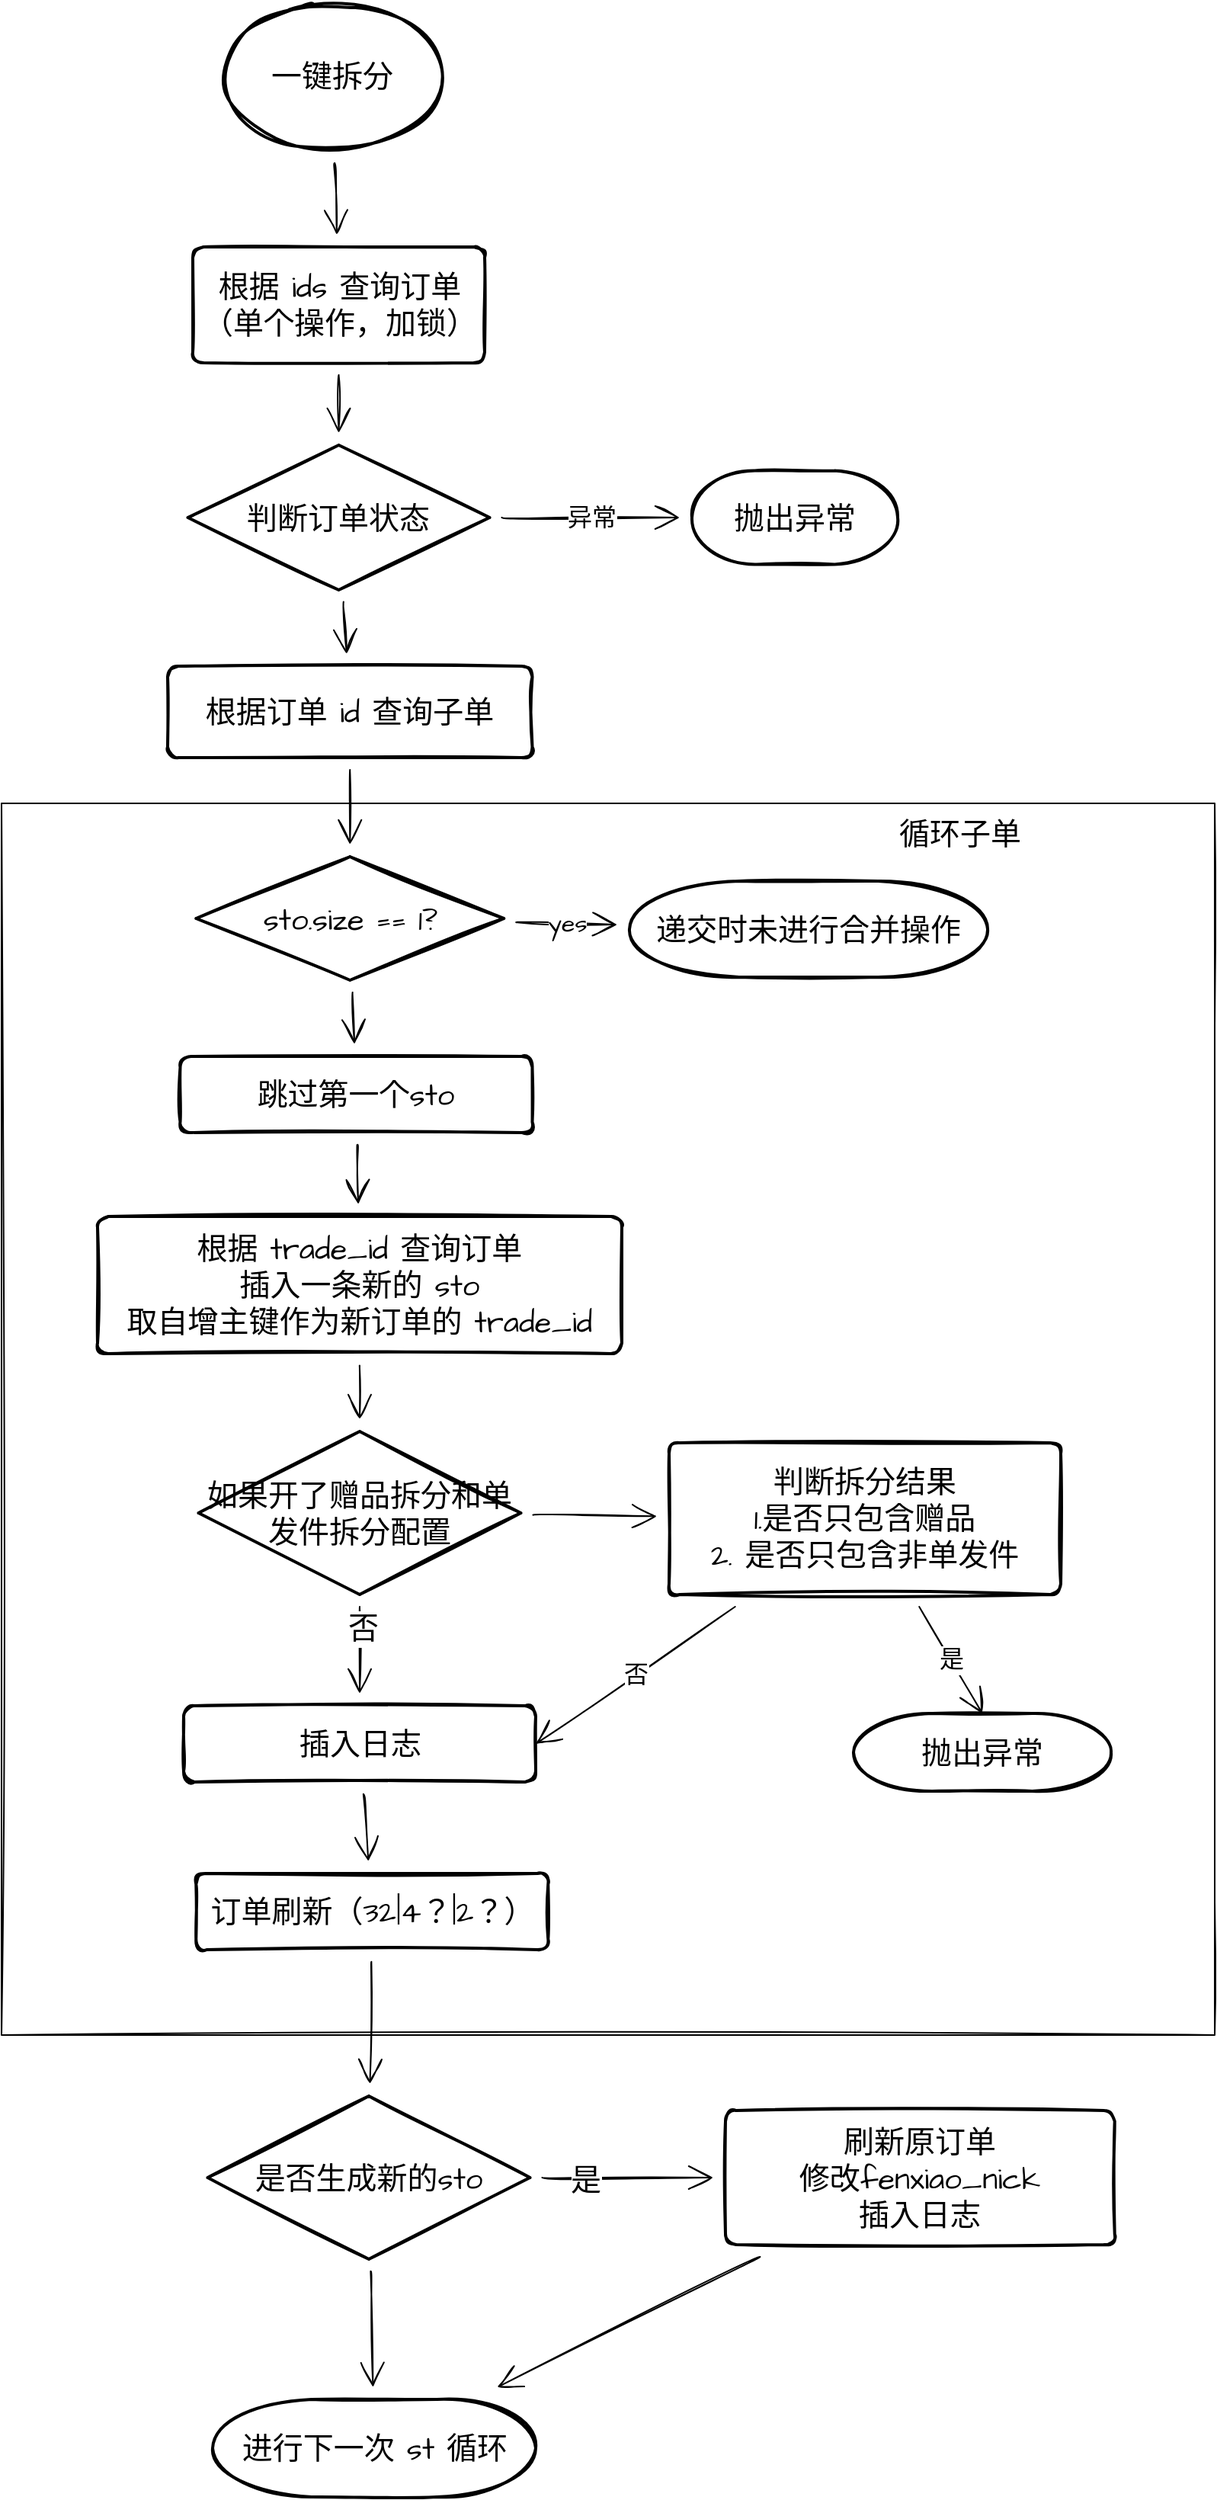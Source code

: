 <mxfile version="15.9.6" type="github">
  <diagram id="uhLY-ic7RiXZPrAS8pwG" name="第 1 页">
    <mxGraphModel dx="1902" dy="685" grid="0" gridSize="10" guides="1" tooltips="1" connect="1" arrows="1" fold="1" page="0" pageScale="1" pageWidth="827" pageHeight="1169" math="0" shadow="0">
      <root>
        <mxCell id="0" />
        <mxCell id="1" parent="0" />
        <mxCell id="Fv4V9yx8pxaX2ro8pe0i-17" value="" style="whiteSpace=wrap;html=1;sketch=1;hachureGap=4;fontFamily=Architects Daughter;fontSource=https%3A%2F%2Ffonts.googleapis.com%2Fcss%3Ffamily%3DArchitects%2BDaughter;fontSize=20;" vertex="1" parent="1">
          <mxGeometry x="-122" y="656" width="796" height="808" as="geometry" />
        </mxCell>
        <mxCell id="Fv4V9yx8pxaX2ro8pe0i-11" value="" style="edgeStyle=none;curved=1;rounded=0;sketch=1;hachureGap=4;orthogonalLoop=1;jettySize=auto;html=1;fontFamily=Architects Daughter;fontSource=https%3A%2F%2Ffonts.googleapis.com%2Fcss%3Ffamily%3DArchitects%2BDaughter;fontSize=16;endArrow=open;startSize=14;endSize=14;sourcePerimeterSpacing=8;targetPerimeterSpacing=8;" edge="1" parent="1" source="Fv4V9yx8pxaX2ro8pe0i-5" target="Fv4V9yx8pxaX2ro8pe0i-10">
          <mxGeometry relative="1" as="geometry" />
        </mxCell>
        <mxCell id="Fv4V9yx8pxaX2ro8pe0i-5" value="根据 ids 查询订单&lt;br&gt;（单个操作，加锁）" style="rounded=1;whiteSpace=wrap;html=1;absoluteArcSize=1;arcSize=14;strokeWidth=2;sketch=1;hachureGap=4;fontFamily=Architects Daughter;fontSource=https%3A%2F%2Ffonts.googleapis.com%2Fcss%3Ffamily%3DArchitects%2BDaughter;fontSize=20;" vertex="1" parent="1">
          <mxGeometry x="3.5" y="291" width="191.5" height="76" as="geometry" />
        </mxCell>
        <mxCell id="Fv4V9yx8pxaX2ro8pe0i-7" value="" style="edgeStyle=none;curved=1;rounded=0;sketch=1;hachureGap=4;orthogonalLoop=1;jettySize=auto;html=1;fontFamily=Architects Daughter;fontSource=https%3A%2F%2Ffonts.googleapis.com%2Fcss%3Ffamily%3DArchitects%2BDaughter;fontSize=16;endArrow=open;startSize=14;endSize=14;sourcePerimeterSpacing=8;targetPerimeterSpacing=8;" edge="1" parent="1" source="Fv4V9yx8pxaX2ro8pe0i-6" target="Fv4V9yx8pxaX2ro8pe0i-5">
          <mxGeometry relative="1" as="geometry" />
        </mxCell>
        <mxCell id="Fv4V9yx8pxaX2ro8pe0i-6" value="一键拆分" style="strokeWidth=2;html=1;shape=mxgraph.flowchart.start_2;whiteSpace=wrap;sketch=1;hachureGap=4;fontFamily=Architects Daughter;fontSource=https%3A%2F%2Ffonts.googleapis.com%2Fcss%3Ffamily%3DArchitects%2BDaughter;fontSize=20;" vertex="1" parent="1">
          <mxGeometry x="20" y="130" width="150" height="98" as="geometry" />
        </mxCell>
        <mxCell id="Fv4V9yx8pxaX2ro8pe0i-14" value="异常" style="edgeStyle=none;curved=1;rounded=0;sketch=1;hachureGap=4;orthogonalLoop=1;jettySize=auto;html=1;fontFamily=Architects Daughter;fontSource=https%3A%2F%2Ffonts.googleapis.com%2Fcss%3Ffamily%3DArchitects%2BDaughter;fontSize=16;endArrow=open;startSize=14;endSize=14;sourcePerimeterSpacing=8;targetPerimeterSpacing=8;" edge="1" parent="1" source="Fv4V9yx8pxaX2ro8pe0i-10" target="Fv4V9yx8pxaX2ro8pe0i-12">
          <mxGeometry relative="1" as="geometry" />
        </mxCell>
        <mxCell id="Fv4V9yx8pxaX2ro8pe0i-16" value="" style="edgeStyle=none;curved=1;rounded=0;sketch=1;hachureGap=4;orthogonalLoop=1;jettySize=auto;html=1;fontFamily=Architects Daughter;fontSource=https%3A%2F%2Ffonts.googleapis.com%2Fcss%3Ffamily%3DArchitects%2BDaughter;fontSize=16;endArrow=open;startSize=14;endSize=14;sourcePerimeterSpacing=8;targetPerimeterSpacing=8;" edge="1" parent="1" source="Fv4V9yx8pxaX2ro8pe0i-10" target="Fv4V9yx8pxaX2ro8pe0i-15">
          <mxGeometry relative="1" as="geometry" />
        </mxCell>
        <mxCell id="Fv4V9yx8pxaX2ro8pe0i-10" value="判断订单状态" style="strokeWidth=2;html=1;shape=mxgraph.flowchart.decision;whiteSpace=wrap;sketch=1;hachureGap=4;fontFamily=Architects Daughter;fontSource=https%3A%2F%2Ffonts.googleapis.com%2Fcss%3Ffamily%3DArchitects%2BDaughter;fontSize=20;" vertex="1" parent="1">
          <mxGeometry x="0.25" y="421" width="198" height="95" as="geometry" />
        </mxCell>
        <mxCell id="Fv4V9yx8pxaX2ro8pe0i-12" value="抛出异常" style="strokeWidth=2;html=1;shape=mxgraph.flowchart.terminator;whiteSpace=wrap;sketch=1;hachureGap=4;fontFamily=Architects Daughter;fontSource=https%3A%2F%2Ffonts.googleapis.com%2Fcss%3Ffamily%3DArchitects%2BDaughter;fontSize=20;" vertex="1" parent="1">
          <mxGeometry x="331" y="437.75" width="135" height="61.5" as="geometry" />
        </mxCell>
        <mxCell id="Fv4V9yx8pxaX2ro8pe0i-21" value="" style="edgeStyle=none;curved=1;rounded=0;sketch=1;hachureGap=4;orthogonalLoop=1;jettySize=auto;html=1;fontFamily=Architects Daughter;fontSource=https%3A%2F%2Ffonts.googleapis.com%2Fcss%3Ffamily%3DArchitects%2BDaughter;fontSize=16;endArrow=open;startSize=14;endSize=14;sourcePerimeterSpacing=8;targetPerimeterSpacing=8;" edge="1" parent="1" source="Fv4V9yx8pxaX2ro8pe0i-15" target="Fv4V9yx8pxaX2ro8pe0i-20">
          <mxGeometry relative="1" as="geometry" />
        </mxCell>
        <mxCell id="Fv4V9yx8pxaX2ro8pe0i-15" value="根据订单 id 查询子单" style="rounded=1;whiteSpace=wrap;html=1;absoluteArcSize=1;arcSize=14;strokeWidth=2;sketch=1;hachureGap=4;fontFamily=Architects Daughter;fontSource=https%3A%2F%2Ffonts.googleapis.com%2Fcss%3Ffamily%3DArchitects%2BDaughter;fontSize=20;" vertex="1" parent="1">
          <mxGeometry x="-13" y="566" width="239.25" height="60" as="geometry" />
        </mxCell>
        <mxCell id="Fv4V9yx8pxaX2ro8pe0i-18" value="循环子单" style="text;html=1;strokeColor=none;fillColor=none;align=center;verticalAlign=middle;whiteSpace=wrap;rounded=0;sketch=1;hachureGap=4;fontFamily=Architects Daughter;fontSource=https%3A%2F%2Ffonts.googleapis.com%2Fcss%3Ffamily%3DArchitects%2BDaughter;fontSize=20;" vertex="1" parent="1">
          <mxGeometry x="454" y="661" width="106" height="30" as="geometry" />
        </mxCell>
        <mxCell id="Fv4V9yx8pxaX2ro8pe0i-23" value="yes" style="edgeStyle=none;curved=1;rounded=0;sketch=1;hachureGap=4;orthogonalLoop=1;jettySize=auto;html=1;fontFamily=Architects Daughter;fontSource=https%3A%2F%2Ffonts.googleapis.com%2Fcss%3Ffamily%3DArchitects%2BDaughter;fontSize=16;endArrow=open;startSize=14;endSize=14;sourcePerimeterSpacing=8;targetPerimeterSpacing=8;" edge="1" parent="1" source="Fv4V9yx8pxaX2ro8pe0i-20" target="Fv4V9yx8pxaX2ro8pe0i-22">
          <mxGeometry relative="1" as="geometry" />
        </mxCell>
        <mxCell id="Fv4V9yx8pxaX2ro8pe0i-25" value="" style="edgeStyle=none;curved=1;rounded=0;sketch=1;hachureGap=4;orthogonalLoop=1;jettySize=auto;html=1;fontFamily=Architects Daughter;fontSource=https%3A%2F%2Ffonts.googleapis.com%2Fcss%3Ffamily%3DArchitects%2BDaughter;fontSize=16;endArrow=open;startSize=14;endSize=14;sourcePerimeterSpacing=8;targetPerimeterSpacing=8;" edge="1" parent="1" source="Fv4V9yx8pxaX2ro8pe0i-20" target="Fv4V9yx8pxaX2ro8pe0i-24">
          <mxGeometry relative="1" as="geometry" />
        </mxCell>
        <mxCell id="Fv4V9yx8pxaX2ro8pe0i-20" value="sto.size == 1?" style="strokeWidth=2;html=1;shape=mxgraph.flowchart.decision;whiteSpace=wrap;sketch=1;hachureGap=4;fontFamily=Architects Daughter;fontSource=https%3A%2F%2Ffonts.googleapis.com%2Fcss%3Ffamily%3DArchitects%2BDaughter;fontSize=20;" vertex="1" parent="1">
          <mxGeometry x="5.63" y="691" width="202" height="81" as="geometry" />
        </mxCell>
        <mxCell id="Fv4V9yx8pxaX2ro8pe0i-22" value="递交时未进行合并操作" style="strokeWidth=2;html=1;shape=mxgraph.flowchart.terminator;whiteSpace=wrap;sketch=1;hachureGap=4;fontFamily=Architects Daughter;fontSource=https%3A%2F%2Ffonts.googleapis.com%2Fcss%3Ffamily%3DArchitects%2BDaughter;fontSize=20;" vertex="1" parent="1">
          <mxGeometry x="290" y="707" width="235" height="63" as="geometry" />
        </mxCell>
        <mxCell id="Fv4V9yx8pxaX2ro8pe0i-27" value="" style="edgeStyle=none;curved=1;rounded=0;sketch=1;hachureGap=4;orthogonalLoop=1;jettySize=auto;html=1;fontFamily=Architects Daughter;fontSource=https%3A%2F%2Ffonts.googleapis.com%2Fcss%3Ffamily%3DArchitects%2BDaughter;fontSize=16;endArrow=open;startSize=14;endSize=14;sourcePerimeterSpacing=8;targetPerimeterSpacing=8;" edge="1" parent="1" source="Fv4V9yx8pxaX2ro8pe0i-24" target="Fv4V9yx8pxaX2ro8pe0i-26">
          <mxGeometry relative="1" as="geometry" />
        </mxCell>
        <mxCell id="Fv4V9yx8pxaX2ro8pe0i-24" value="跳过第一个sto" style="rounded=1;whiteSpace=wrap;html=1;absoluteArcSize=1;arcSize=14;strokeWidth=2;sketch=1;hachureGap=4;fontFamily=Architects Daughter;fontSource=https%3A%2F%2Ffonts.googleapis.com%2Fcss%3Ffamily%3DArchitects%2BDaughter;fontSize=20;" vertex="1" parent="1">
          <mxGeometry x="-4.75" y="822" width="231" height="50" as="geometry" />
        </mxCell>
        <mxCell id="Fv4V9yx8pxaX2ro8pe0i-29" value="" style="edgeStyle=none;curved=1;rounded=0;sketch=1;hachureGap=4;orthogonalLoop=1;jettySize=auto;html=1;fontFamily=Architects Daughter;fontSource=https%3A%2F%2Ffonts.googleapis.com%2Fcss%3Ffamily%3DArchitects%2BDaughter;fontSize=16;endArrow=open;startSize=14;endSize=14;sourcePerimeterSpacing=8;targetPerimeterSpacing=8;" edge="1" parent="1" source="Fv4V9yx8pxaX2ro8pe0i-26" target="Fv4V9yx8pxaX2ro8pe0i-28">
          <mxGeometry relative="1" as="geometry" />
        </mxCell>
        <mxCell id="Fv4V9yx8pxaX2ro8pe0i-26" value="根据 trade_id 查询订单&lt;br&gt;插入一条新的 sto&lt;br&gt;取自增主键作为新订单的 trade_id" style="rounded=1;whiteSpace=wrap;html=1;absoluteArcSize=1;arcSize=14;strokeWidth=2;sketch=1;hachureGap=4;fontFamily=Architects Daughter;fontSource=https%3A%2F%2Ffonts.googleapis.com%2Fcss%3Ffamily%3DArchitects%2BDaughter;fontSize=20;" vertex="1" parent="1">
          <mxGeometry x="-59" y="927" width="344" height="90" as="geometry" />
        </mxCell>
        <mxCell id="Fv4V9yx8pxaX2ro8pe0i-31" value="" style="edgeStyle=none;curved=1;rounded=0;sketch=1;hachureGap=4;orthogonalLoop=1;jettySize=auto;html=1;fontFamily=Architects Daughter;fontSource=https%3A%2F%2Ffonts.googleapis.com%2Fcss%3Ffamily%3DArchitects%2BDaughter;fontSize=16;endArrow=open;startSize=14;endSize=14;sourcePerimeterSpacing=8;targetPerimeterSpacing=8;" edge="1" parent="1" source="Fv4V9yx8pxaX2ro8pe0i-28" target="Fv4V9yx8pxaX2ro8pe0i-30">
          <mxGeometry relative="1" as="geometry" />
        </mxCell>
        <mxCell id="Fv4V9yx8pxaX2ro8pe0i-34" value="否" style="edgeLabel;html=1;align=center;verticalAlign=middle;resizable=0;points=[];fontSize=20;fontFamily=Architects Daughter;" vertex="1" connectable="0" parent="Fv4V9yx8pxaX2ro8pe0i-31">
          <mxGeometry x="-0.517" y="2" relative="1" as="geometry">
            <mxPoint as="offset" />
          </mxGeometry>
        </mxCell>
        <mxCell id="Fv4V9yx8pxaX2ro8pe0i-37" value="" style="edgeStyle=none;curved=1;rounded=0;sketch=1;hachureGap=4;orthogonalLoop=1;jettySize=auto;html=1;fontFamily=Architects Daughter;fontSource=https%3A%2F%2Ffonts.googleapis.com%2Fcss%3Ffamily%3DArchitects%2BDaughter;fontSize=16;endArrow=open;startSize=14;endSize=14;sourcePerimeterSpacing=8;targetPerimeterSpacing=8;" edge="1" parent="1" source="Fv4V9yx8pxaX2ro8pe0i-28" target="Fv4V9yx8pxaX2ro8pe0i-36">
          <mxGeometry relative="1" as="geometry" />
        </mxCell>
        <mxCell id="Fv4V9yx8pxaX2ro8pe0i-28" value="如果开了赠品拆分和单发件拆分配置" style="strokeWidth=2;html=1;shape=mxgraph.flowchart.decision;whiteSpace=wrap;sketch=1;hachureGap=4;fontFamily=Architects Daughter;fontSource=https%3A%2F%2Ffonts.googleapis.com%2Fcss%3Ffamily%3DArchitects%2BDaughter;fontSize=20;" vertex="1" parent="1">
          <mxGeometry x="7.25" y="1068" width="211.5" height="107" as="geometry" />
        </mxCell>
        <mxCell id="Fv4V9yx8pxaX2ro8pe0i-33" value="" style="edgeStyle=none;curved=1;rounded=0;sketch=1;hachureGap=4;orthogonalLoop=1;jettySize=auto;html=1;fontFamily=Architects Daughter;fontSource=https%3A%2F%2Ffonts.googleapis.com%2Fcss%3Ffamily%3DArchitects%2BDaughter;fontSize=16;endArrow=open;startSize=14;endSize=14;sourcePerimeterSpacing=8;targetPerimeterSpacing=8;" edge="1" parent="1" source="Fv4V9yx8pxaX2ro8pe0i-30" target="Fv4V9yx8pxaX2ro8pe0i-32">
          <mxGeometry relative="1" as="geometry" />
        </mxCell>
        <mxCell id="Fv4V9yx8pxaX2ro8pe0i-30" value="插入日志" style="rounded=1;whiteSpace=wrap;html=1;absoluteArcSize=1;arcSize=14;strokeWidth=2;sketch=1;hachureGap=4;fontFamily=Architects Daughter;fontSource=https%3A%2F%2Ffonts.googleapis.com%2Fcss%3Ffamily%3DArchitects%2BDaughter;fontSize=20;" vertex="1" parent="1">
          <mxGeometry x="-2.5" y="1248" width="231" height="50" as="geometry" />
        </mxCell>
        <mxCell id="Fv4V9yx8pxaX2ro8pe0i-49" value="" style="edgeStyle=none;curved=1;rounded=0;sketch=1;hachureGap=4;orthogonalLoop=1;jettySize=auto;html=1;fontFamily=Architects Daughter;fontSource=https%3A%2F%2Ffonts.googleapis.com%2Fcss%3Ffamily%3DArchitects%2BDaughter;fontSize=16;endArrow=open;startSize=14;endSize=14;sourcePerimeterSpacing=8;targetPerimeterSpacing=8;" edge="1" parent="1" source="Fv4V9yx8pxaX2ro8pe0i-32" target="Fv4V9yx8pxaX2ro8pe0i-43">
          <mxGeometry relative="1" as="geometry" />
        </mxCell>
        <mxCell id="Fv4V9yx8pxaX2ro8pe0i-32" value="订单刷新（32|4？|2？）" style="rounded=1;whiteSpace=wrap;html=1;absoluteArcSize=1;arcSize=14;strokeWidth=2;sketch=1;hachureGap=4;fontFamily=Architects Daughter;fontSource=https%3A%2F%2Ffonts.googleapis.com%2Fcss%3Ffamily%3DArchitects%2BDaughter;fontSize=20;" vertex="1" parent="1">
          <mxGeometry x="5.63" y="1358" width="231" height="50" as="geometry" />
        </mxCell>
        <mxCell id="Fv4V9yx8pxaX2ro8pe0i-38" value="否" style="edgeStyle=none;curved=1;rounded=0;sketch=1;hachureGap=4;orthogonalLoop=1;jettySize=auto;html=1;fontFamily=Architects Daughter;fontSource=https%3A%2F%2Ffonts.googleapis.com%2Fcss%3Ffamily%3DArchitects%2BDaughter;fontSize=16;endArrow=open;startSize=14;endSize=14;sourcePerimeterSpacing=8;targetPerimeterSpacing=8;entryX=1;entryY=0.5;entryDx=0;entryDy=0;" edge="1" parent="1" source="Fv4V9yx8pxaX2ro8pe0i-36" target="Fv4V9yx8pxaX2ro8pe0i-30">
          <mxGeometry relative="1" as="geometry">
            <Array as="points">
              <mxPoint x="293" y="1228" />
            </Array>
          </mxGeometry>
        </mxCell>
        <mxCell id="Fv4V9yx8pxaX2ro8pe0i-41" value="是" style="edgeStyle=none;curved=1;rounded=0;sketch=1;hachureGap=4;orthogonalLoop=1;jettySize=auto;html=1;entryX=0.5;entryY=0;entryDx=0;entryDy=0;entryPerimeter=0;fontFamily=Architects Daughter;fontSource=https%3A%2F%2Ffonts.googleapis.com%2Fcss%3Ffamily%3DArchitects%2BDaughter;fontSize=16;endArrow=open;startSize=14;endSize=14;sourcePerimeterSpacing=8;targetPerimeterSpacing=8;" edge="1" parent="1" source="Fv4V9yx8pxaX2ro8pe0i-36" target="Fv4V9yx8pxaX2ro8pe0i-40">
          <mxGeometry relative="1" as="geometry">
            <Array as="points">
              <mxPoint x="498" y="1212" />
            </Array>
          </mxGeometry>
        </mxCell>
        <mxCell id="Fv4V9yx8pxaX2ro8pe0i-36" value="判断拆分结果&lt;br&gt;1.是否只包含赠品&lt;br&gt;2. 是否只包含非单发件" style="rounded=1;whiteSpace=wrap;html=1;absoluteArcSize=1;arcSize=14;strokeWidth=2;sketch=1;hachureGap=4;fontFamily=Architects Daughter;fontSource=https%3A%2F%2Ffonts.googleapis.com%2Fcss%3Ffamily%3DArchitects%2BDaughter;fontSize=20;" vertex="1" parent="1">
          <mxGeometry x="316" y="1075.5" width="257" height="99.5" as="geometry" />
        </mxCell>
        <mxCell id="Fv4V9yx8pxaX2ro8pe0i-40" value="抛出异常" style="strokeWidth=2;html=1;shape=mxgraph.flowchart.terminator;whiteSpace=wrap;sketch=1;hachureGap=4;fontFamily=Architects Daughter;fontSource=https%3A%2F%2Ffonts.googleapis.com%2Fcss%3Ffamily%3DArchitects%2BDaughter;fontSize=20;" vertex="1" parent="1">
          <mxGeometry x="437" y="1253" width="169" height="51" as="geometry" />
        </mxCell>
        <mxCell id="Fv4V9yx8pxaX2ro8pe0i-48" style="edgeStyle=none;curved=1;rounded=0;sketch=1;hachureGap=4;orthogonalLoop=1;jettySize=auto;html=1;fontFamily=Architects Daughter;fontSource=https%3A%2F%2Ffonts.googleapis.com%2Fcss%3Ffamily%3DArchitects%2BDaughter;fontSize=16;endArrow=open;startSize=14;endSize=14;sourcePerimeterSpacing=8;targetPerimeterSpacing=8;" edge="1" parent="1" source="Fv4V9yx8pxaX2ro8pe0i-42" target="Fv4V9yx8pxaX2ro8pe0i-46">
          <mxGeometry relative="1" as="geometry" />
        </mxCell>
        <mxCell id="Fv4V9yx8pxaX2ro8pe0i-42" value="刷新原订单&lt;br&gt;修改fenxiao_nick&lt;br&gt;插入日志" style="rounded=1;whiteSpace=wrap;html=1;absoluteArcSize=1;arcSize=14;strokeWidth=2;sketch=1;hachureGap=4;fontFamily=Architects Daughter;fontSource=https%3A%2F%2Ffonts.googleapis.com%2Fcss%3Ffamily%3DArchitects%2BDaughter;fontSize=20;" vertex="1" parent="1">
          <mxGeometry x="353" y="1513.5" width="255.37" height="88" as="geometry" />
        </mxCell>
        <mxCell id="Fv4V9yx8pxaX2ro8pe0i-44" value="" style="edgeStyle=none;curved=1;rounded=0;sketch=1;hachureGap=4;orthogonalLoop=1;jettySize=auto;html=1;fontFamily=Architects Daughter;fontSource=https%3A%2F%2Ffonts.googleapis.com%2Fcss%3Ffamily%3DArchitects%2BDaughter;fontSize=16;endArrow=open;startSize=14;endSize=14;sourcePerimeterSpacing=8;targetPerimeterSpacing=8;" edge="1" parent="1" source="Fv4V9yx8pxaX2ro8pe0i-43" target="Fv4V9yx8pxaX2ro8pe0i-42">
          <mxGeometry relative="1" as="geometry" />
        </mxCell>
        <mxCell id="Fv4V9yx8pxaX2ro8pe0i-45" value="是" style="edgeLabel;html=1;align=center;verticalAlign=middle;resizable=0;points=[];fontSize=20;fontFamily=Architects Daughter;" vertex="1" connectable="0" parent="Fv4V9yx8pxaX2ro8pe0i-44">
          <mxGeometry x="-0.506" y="-1" relative="1" as="geometry">
            <mxPoint as="offset" />
          </mxGeometry>
        </mxCell>
        <mxCell id="Fv4V9yx8pxaX2ro8pe0i-47" value="" style="edgeStyle=none;curved=1;rounded=0;sketch=1;hachureGap=4;orthogonalLoop=1;jettySize=auto;html=1;fontFamily=Architects Daughter;fontSource=https%3A%2F%2Ffonts.googleapis.com%2Fcss%3Ffamily%3DArchitects%2BDaughter;fontSize=16;endArrow=open;startSize=14;endSize=14;sourcePerimeterSpacing=8;targetPerimeterSpacing=8;" edge="1" parent="1" source="Fv4V9yx8pxaX2ro8pe0i-43" target="Fv4V9yx8pxaX2ro8pe0i-46">
          <mxGeometry relative="1" as="geometry" />
        </mxCell>
        <mxCell id="Fv4V9yx8pxaX2ro8pe0i-43" value="是否生成新的sto" style="strokeWidth=2;html=1;shape=mxgraph.flowchart.decision;whiteSpace=wrap;sketch=1;hachureGap=4;fontFamily=Architects Daughter;fontSource=https%3A%2F%2Ffonts.googleapis.com%2Fcss%3Ffamily%3DArchitects%2BDaughter;fontSize=20;" vertex="1" parent="1">
          <mxGeometry x="13.25" y="1504" width="211.5" height="107" as="geometry" />
        </mxCell>
        <mxCell id="Fv4V9yx8pxaX2ro8pe0i-46" value="进行下一次 st 循环" style="strokeWidth=2;html=1;shape=mxgraph.flowchart.terminator;whiteSpace=wrap;sketch=1;hachureGap=4;fontFamily=Architects Daughter;fontSource=https%3A%2F%2Ffonts.googleapis.com%2Fcss%3Ffamily%3DArchitects%2BDaughter;fontSize=20;" vertex="1" parent="1">
          <mxGeometry x="16.5" y="1703" width="212" height="64" as="geometry" />
        </mxCell>
      </root>
    </mxGraphModel>
  </diagram>
</mxfile>
